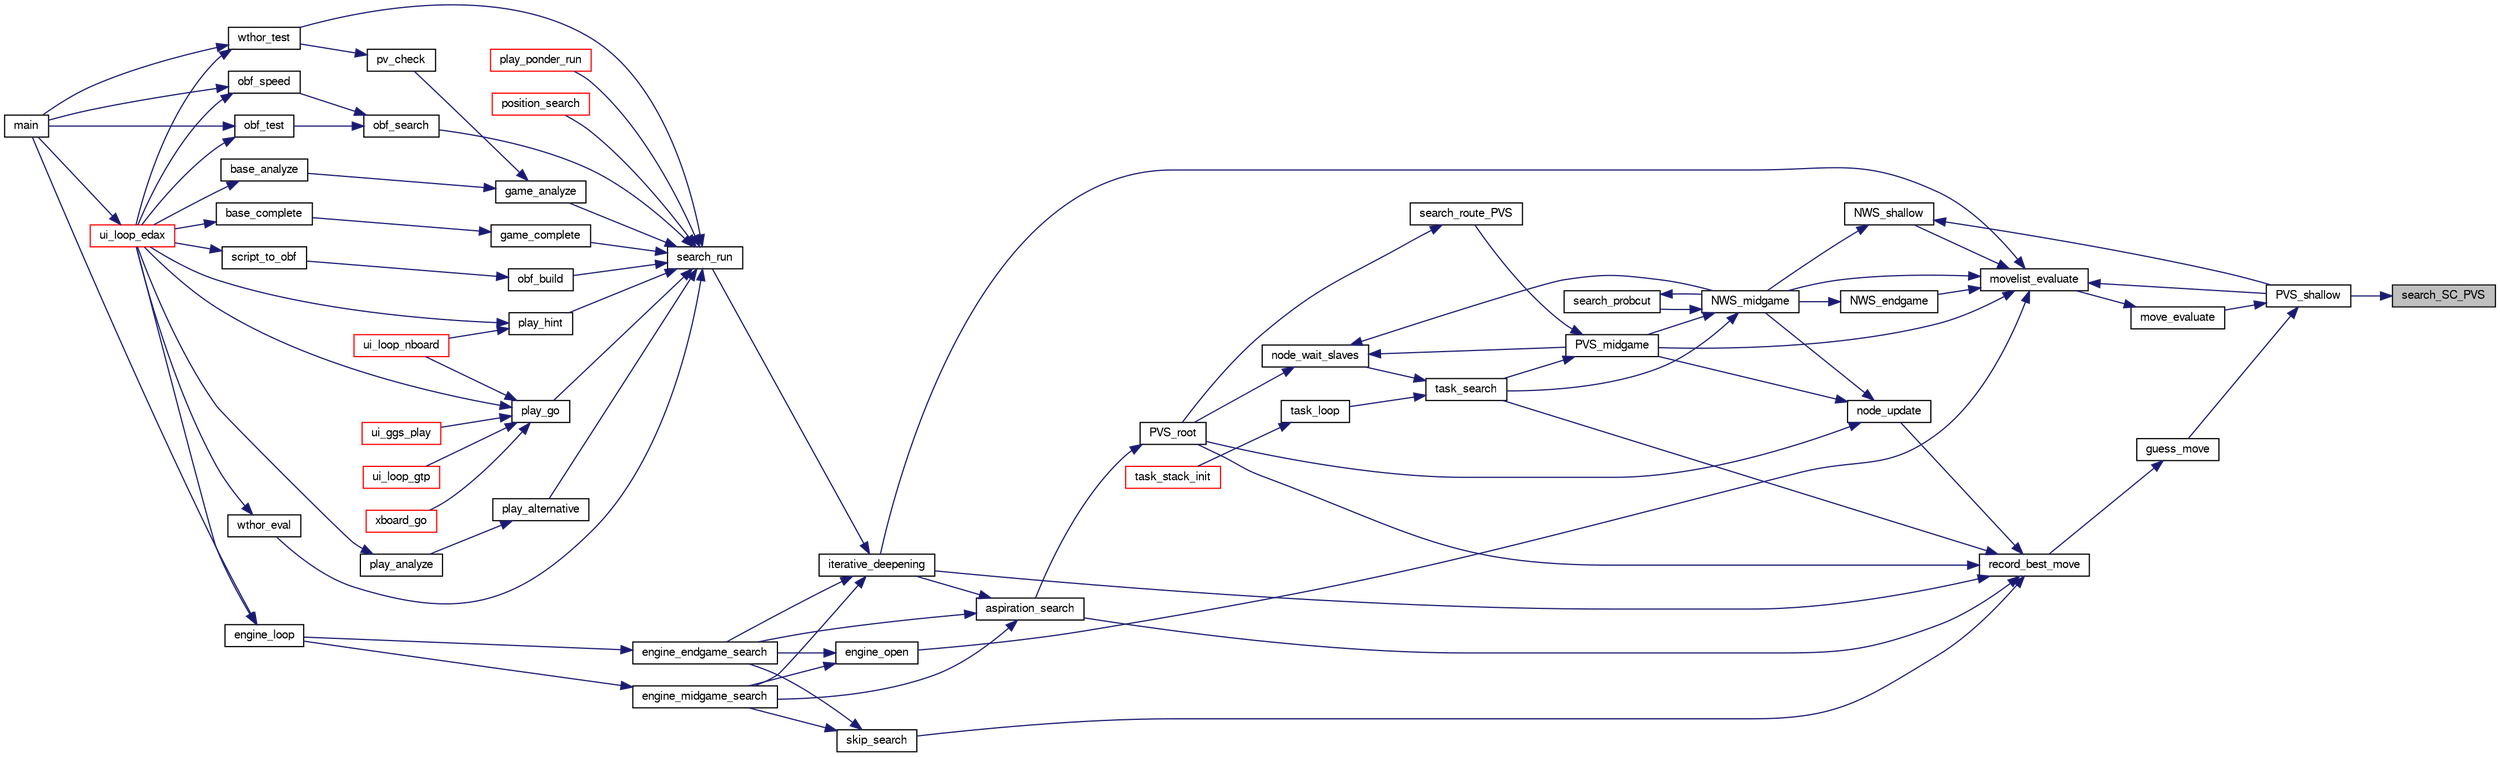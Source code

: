 digraph "search_SC_PVS"
{
 // LATEX_PDF_SIZE
  bgcolor="transparent";
  edge [fontname="FreeSans",fontsize="10",labelfontname="FreeSans",labelfontsize="10"];
  node [fontname="FreeSans",fontsize="10",shape=record];
  rankdir="RL";
  Node1 [label="search_SC_PVS",height=0.2,width=0.4,color="black", fillcolor="grey75", style="filled", fontcolor="black",tooltip="Stability Cutoff (SC)."];
  Node1 -> Node2 [dir="back",color="midnightblue",fontsize="10",style="solid",fontname="FreeSans"];
  Node2 [label="PVS_shallow",height=0.2,width=0.4,color="black",URL="$midgame_8c.html#a3d850972578e626b2a9d566152b681f5",tooltip="Evaluate a midgame position at shallow depth."];
  Node2 -> Node3 [dir="back",color="midnightblue",fontsize="10",style="solid",fontname="FreeSans"];
  Node3 [label="guess_move",height=0.2,width=0.4,color="black",URL="$root_8c.html#a6ac3c5f991e5a6a40a27d0a9e425aaca",tooltip="Guess a move."];
  Node3 -> Node4 [dir="back",color="midnightblue",fontsize="10",style="solid",fontname="FreeSans"];
  Node4 [label="record_best_move",height=0.2,width=0.4,color="black",URL="$root_8c.html#ae557ecf41efe8b033969349603c765e2",tooltip="Record best move."];
  Node4 -> Node5 [dir="back",color="midnightblue",fontsize="10",style="solid",fontname="FreeSans"];
  Node5 [label="aspiration_search",height=0.2,width=0.4,color="black",URL="$root_8c.html#ad7e7acc5e26be0248b45eff34678ee3b",tooltip="Aspiration window."];
  Node5 -> Node6 [dir="back",color="midnightblue",fontsize="10",style="solid",fontname="FreeSans"];
  Node6 [label="engine_endgame_search",height=0.2,width=0.4,color="black",URL="$cassio_8c.html#a59118e647ced4f05560b431b30ad73b9",tooltip="Endgame search."];
  Node6 -> Node7 [dir="back",color="midnightblue",fontsize="10",style="solid",fontname="FreeSans"];
  Node7 [label="engine_loop",height=0.2,width=0.4,color="black",URL="$cassio_8c.html#a3c5b977358cdb105de103ac2c2829f01",tooltip="Loop event."];
  Node7 -> Node8 [dir="back",color="midnightblue",fontsize="10",style="solid",fontname="FreeSans"];
  Node8 [label="main",height=0.2,width=0.4,color="black",URL="$main_8c.html#a3c04138a5bfe5d72780bb7e82a18e627",tooltip="edax main function."];
  Node7 -> Node9 [dir="back",color="midnightblue",fontsize="10",style="solid",fontname="FreeSans"];
  Node9 [label="ui_loop_edax",height=0.2,width=0.4,color="red",URL="$edax_8c.html#a2354b96c7688bae32bedb6203d672f50",tooltip="Loop event."];
  Node9 -> Node8 [dir="back",color="midnightblue",fontsize="10",style="solid",fontname="FreeSans"];
  Node5 -> Node11 [dir="back",color="midnightblue",fontsize="10",style="solid",fontname="FreeSans"];
  Node11 [label="engine_midgame_search",height=0.2,width=0.4,color="black",URL="$cassio_8c.html#a71ebe2bfb187238a48c94edd82cb3024",tooltip="Midgame search."];
  Node11 -> Node7 [dir="back",color="midnightblue",fontsize="10",style="solid",fontname="FreeSans"];
  Node5 -> Node12 [dir="back",color="midnightblue",fontsize="10",style="solid",fontname="FreeSans"];
  Node12 [label="iterative_deepening",height=0.2,width=0.4,color="black",URL="$root_8c.html#a0e77250a21e5f5d70917a5356c22f5f3",tooltip="Iterative deepening."];
  Node12 -> Node6 [dir="back",color="midnightblue",fontsize="10",style="solid",fontname="FreeSans"];
  Node12 -> Node11 [dir="back",color="midnightblue",fontsize="10",style="solid",fontname="FreeSans"];
  Node12 -> Node13 [dir="back",color="midnightblue",fontsize="10",style="solid",fontname="FreeSans"];
  Node13 [label="search_run",height=0.2,width=0.4,color="black",URL="$root_8c.html#ae8b727693fc7a90e504bd8abec158c84",tooltip="Search the bestmove of a given board."];
  Node13 -> Node14 [dir="back",color="midnightblue",fontsize="10",style="solid",fontname="FreeSans"];
  Node14 [label="game_analyze",height=0.2,width=0.4,color="black",URL="$game_8c.html#a17775ff0efa3d8592bed935dedb31a45",tooltip="Analyze an endgame."];
  Node14 -> Node15 [dir="back",color="midnightblue",fontsize="10",style="solid",fontname="FreeSans"];
  Node15 [label="base_analyze",height=0.2,width=0.4,color="black",URL="$base_8c.html#a130adf3915feeb8dd21edd8c715c220f",tooltip="Base analysis."];
  Node15 -> Node9 [dir="back",color="midnightblue",fontsize="10",style="solid",fontname="FreeSans"];
  Node14 -> Node16 [dir="back",color="midnightblue",fontsize="10",style="solid",fontname="FreeSans"];
  Node16 [label="pv_check",height=0.2,width=0.4,color="black",URL="$base_8c.html#ae5fd96b2c5fc0853715832158d172eb0",tooltip="Verify that a PV does not contain errors."];
  Node16 -> Node17 [dir="back",color="midnightblue",fontsize="10",style="solid",fontname="FreeSans"];
  Node17 [label="wthor_test",height=0.2,width=0.4,color="black",URL="$base_8c.html#acd4aaf9717e79148da6c763b1c022016",tooltip="Test Search with a wthor base."];
  Node17 -> Node8 [dir="back",color="midnightblue",fontsize="10",style="solid",fontname="FreeSans"];
  Node17 -> Node9 [dir="back",color="midnightblue",fontsize="10",style="solid",fontname="FreeSans"];
  Node13 -> Node18 [dir="back",color="midnightblue",fontsize="10",style="solid",fontname="FreeSans"];
  Node18 [label="game_complete",height=0.2,width=0.4,color="black",URL="$game_8c.html#a2478745958cb21430866a4ea503274df",tooltip="Terminate an unfinished game."];
  Node18 -> Node19 [dir="back",color="midnightblue",fontsize="10",style="solid",fontname="FreeSans"];
  Node19 [label="base_complete",height=0.2,width=0.4,color="black",URL="$base_8c.html#a2aaa6c7fc6111edcd85b623bcd217180",tooltip="Base analysis."];
  Node19 -> Node9 [dir="back",color="midnightblue",fontsize="10",style="solid",fontname="FreeSans"];
  Node13 -> Node20 [dir="back",color="midnightblue",fontsize="10",style="solid",fontname="FreeSans"];
  Node20 [label="obf_build",height=0.2,width=0.4,color="black",URL="$obftest_8c.html#a6ed0f135c4cf4021e18eb1a965a72bfa",tooltip="Build an OBF structure."];
  Node20 -> Node21 [dir="back",color="midnightblue",fontsize="10",style="solid",fontname="FreeSans"];
  Node21 [label="script_to_obf",height=0.2,width=0.4,color="black",URL="$obftest_8c.html#ad1bc6f7d32d2b1775f5e91f2d2e0f8b8",tooltip="Build an OBF file from a Script file."];
  Node21 -> Node9 [dir="back",color="midnightblue",fontsize="10",style="solid",fontname="FreeSans"];
  Node13 -> Node22 [dir="back",color="midnightblue",fontsize="10",style="solid",fontname="FreeSans"];
  Node22 [label="obf_search",height=0.2,width=0.4,color="black",URL="$obftest_8c.html#ab9783a5ca8dc9d2b69ed9ae61945bbfb",tooltip="Analyze an OBF structure."];
  Node22 -> Node23 [dir="back",color="midnightblue",fontsize="10",style="solid",fontname="FreeSans"];
  Node23 [label="obf_speed",height=0.2,width=0.4,color="black",URL="$obftest_8c.html#a07fd9cdb993c22a9de285e054331e4e4",tooltip="Test edax speed by running for at least 1 minutes on problems deeper and deeper."];
  Node23 -> Node8 [dir="back",color="midnightblue",fontsize="10",style="solid",fontname="FreeSans"];
  Node23 -> Node9 [dir="back",color="midnightblue",fontsize="10",style="solid",fontname="FreeSans"];
  Node22 -> Node24 [dir="back",color="midnightblue",fontsize="10",style="solid",fontname="FreeSans"];
  Node24 [label="obf_test",height=0.2,width=0.4,color="black",URL="$obftest_8c.html#af8974909ba686b74a0620bdcc7ef5f81",tooltip="Test an OBF file."];
  Node24 -> Node8 [dir="back",color="midnightblue",fontsize="10",style="solid",fontname="FreeSans"];
  Node24 -> Node9 [dir="back",color="midnightblue",fontsize="10",style="solid",fontname="FreeSans"];
  Node13 -> Node25 [dir="back",color="midnightblue",fontsize="10",style="solid",fontname="FreeSans"];
  Node25 [label="play_alternative",height=0.2,width=0.4,color="black",URL="$play_8c.html#ab220e1e3acf69015cd2e2b32abbdbaae",tooltip="Seek for the best alternative move."];
  Node25 -> Node26 [dir="back",color="midnightblue",fontsize="10",style="solid",fontname="FreeSans"];
  Node26 [label="play_analyze",height=0.2,width=0.4,color="black",URL="$play_8c.html#a32624a895b8cf4ec475a8de0ee5df3a1",tooltip="Analyze a played game."];
  Node26 -> Node9 [dir="back",color="midnightblue",fontsize="10",style="solid",fontname="FreeSans"];
  Node13 -> Node27 [dir="back",color="midnightblue",fontsize="10",style="solid",fontname="FreeSans"];
  Node27 [label="play_go",height=0.2,width=0.4,color="black",URL="$play_8c.html#aeba64a0b6660a04cff93da447da3f746",tooltip="Start thinking."];
  Node27 -> Node28 [dir="back",color="midnightblue",fontsize="10",style="solid",fontname="FreeSans"];
  Node28 [label="ui_ggs_play",height=0.2,width=0.4,color="red",URL="$ggs_8c.html#a55704d516945d0fc38a4aae02fca1bfe",tooltip="ui_ggs_play"];
  Node27 -> Node9 [dir="back",color="midnightblue",fontsize="10",style="solid",fontname="FreeSans"];
  Node27 -> Node32 [dir="back",color="midnightblue",fontsize="10",style="solid",fontname="FreeSans"];
  Node32 [label="ui_loop_gtp",height=0.2,width=0.4,color="red",URL="$gtp_8c.html#aa036470059be60da73acd63418093e1e",tooltip="Loop event."];
  Node27 -> Node33 [dir="back",color="midnightblue",fontsize="10",style="solid",fontname="FreeSans"];
  Node33 [label="ui_loop_nboard",height=0.2,width=0.4,color="red",URL="$nboard_8c.html#a13ec69450a157e8cbf526b11d1a27be6",tooltip="Loop event."];
  Node27 -> Node34 [dir="back",color="midnightblue",fontsize="10",style="solid",fontname="FreeSans"];
  Node34 [label="xboard_go",height=0.2,width=0.4,color="red",URL="$xboard_8c.html#ac3cbe43d38c75f78ef60f463f91bf3fe",tooltip=" "];
  Node13 -> Node37 [dir="back",color="midnightblue",fontsize="10",style="solid",fontname="FreeSans"];
  Node37 [label="play_hint",height=0.2,width=0.4,color="black",URL="$play_8c.html#a331a1824215c3c7be0241fe0e2d4da57",tooltip="Start thinking."];
  Node37 -> Node9 [dir="back",color="midnightblue",fontsize="10",style="solid",fontname="FreeSans"];
  Node37 -> Node33 [dir="back",color="midnightblue",fontsize="10",style="solid",fontname="FreeSans"];
  Node13 -> Node38 [dir="back",color="midnightblue",fontsize="10",style="solid",fontname="FreeSans"];
  Node38 [label="play_ponder_run",height=0.2,width=0.4,color="red",URL="$play_8c.html#a6a826d8e8634b46e269daeed05de785c",tooltip="do ponderation."];
  Node13 -> Node42 [dir="back",color="midnightblue",fontsize="10",style="solid",fontname="FreeSans"];
  Node42 [label="position_search",height=0.2,width=0.4,color="red",URL="$book_8c.html#ad3b2686173649c214c8349e5e3da0aca",tooltip="Evaluate a position."];
  Node13 -> Node67 [dir="back",color="midnightblue",fontsize="10",style="solid",fontname="FreeSans"];
  Node67 [label="wthor_eval",height=0.2,width=0.4,color="black",URL="$base_8c.html#a86b72b1d7f3ee47ec62cbb618546ec70",tooltip="Test Eval with a wthor base."];
  Node67 -> Node9 [dir="back",color="midnightblue",fontsize="10",style="solid",fontname="FreeSans"];
  Node13 -> Node17 [dir="back",color="midnightblue",fontsize="10",style="solid",fontname="FreeSans"];
  Node4 -> Node12 [dir="back",color="midnightblue",fontsize="10",style="solid",fontname="FreeSans"];
  Node4 -> Node68 [dir="back",color="midnightblue",fontsize="10",style="solid",fontname="FreeSans"];
  Node68 [label="node_update",height=0.2,width=0.4,color="black",URL="$ybwc_8c.html#aaa3720f7191596fadf637ee6fddc8666",tooltip="Update a node."];
  Node68 -> Node69 [dir="back",color="midnightblue",fontsize="10",style="solid",fontname="FreeSans"];
  Node69 [label="NWS_midgame",height=0.2,width=0.4,color="black",URL="$midgame_8c.html#a124e89d53abb00ee28a9f3135b5682dc",tooltip="Evaluate a midgame position with a Null Window Search algorithm."];
  Node69 -> Node70 [dir="back",color="midnightblue",fontsize="10",style="solid",fontname="FreeSans"];
  Node70 [label="PVS_midgame",height=0.2,width=0.4,color="black",URL="$midgame_8c.html#a356424012da8237d13afb64450c0fb33",tooltip="Evaluate a position with a deep Principal Variation Search algorithm."];
  Node70 -> Node71 [dir="back",color="midnightblue",fontsize="10",style="solid",fontname="FreeSans"];
  Node71 [label="search_route_PVS",height=0.2,width=0.4,color="black",URL="$root_8c.html#ab2e5830644a88819b823d90fd9878d4d",tooltip="Reroute the PVS between midgame,endgame or terminal PVS."];
  Node71 -> Node72 [dir="back",color="midnightblue",fontsize="10",style="solid",fontname="FreeSans"];
  Node72 [label="PVS_root",height=0.2,width=0.4,color="black",URL="$root_8c.html#a1367650ce57b9632f862da187074edb7",tooltip="Principal Variation Search algorithm at the root of the tree."];
  Node72 -> Node5 [dir="back",color="midnightblue",fontsize="10",style="solid",fontname="FreeSans"];
  Node70 -> Node73 [dir="back",color="midnightblue",fontsize="10",style="solid",fontname="FreeSans"];
  Node73 [label="task_search",height=0.2,width=0.4,color="black",URL="$ybwc_8c.html#aaa4fc1461e78cd5569318f9e19399e50",tooltip="A parallel search within a Task structure."];
  Node73 -> Node74 [dir="back",color="midnightblue",fontsize="10",style="solid",fontname="FreeSans"];
  Node74 [label="node_wait_slaves",height=0.2,width=0.4,color="black",URL="$ybwc_8c.html#a6cab65bf7dade2f8653a2e3276b89c78",tooltip="Wait for slaves termination."];
  Node74 -> Node69 [dir="back",color="midnightblue",fontsize="10",style="solid",fontname="FreeSans"];
  Node74 -> Node70 [dir="back",color="midnightblue",fontsize="10",style="solid",fontname="FreeSans"];
  Node74 -> Node72 [dir="back",color="midnightblue",fontsize="10",style="solid",fontname="FreeSans"];
  Node73 -> Node75 [dir="back",color="midnightblue",fontsize="10",style="solid",fontname="FreeSans"];
  Node75 [label="task_loop",height=0.2,width=0.4,color="black",URL="$ybwc_8c.html#a6b16943d9461c507b37a3228768e840d",tooltip="The main loop runned by a task."];
  Node75 -> Node76 [dir="back",color="midnightblue",fontsize="10",style="solid",fontname="FreeSans"];
  Node76 [label="task_stack_init",height=0.2,width=0.4,color="red",URL="$ybwc_8c.html#a9cb14f779a1d8a9e62b7f7acdbd0eebe",tooltip="Initialize the stack of tasks."];
  Node69 -> Node83 [dir="back",color="midnightblue",fontsize="10",style="solid",fontname="FreeSans"];
  Node83 [label="search_probcut",height=0.2,width=0.4,color="black",URL="$midgame_8c.html#a232fed82bb28cdcc18d59d1cfecab0f1",tooltip="Probcut."];
  Node83 -> Node69 [dir="back",color="midnightblue",fontsize="10",style="solid",fontname="FreeSans"];
  Node69 -> Node73 [dir="back",color="midnightblue",fontsize="10",style="solid",fontname="FreeSans"];
  Node68 -> Node70 [dir="back",color="midnightblue",fontsize="10",style="solid",fontname="FreeSans"];
  Node68 -> Node72 [dir="back",color="midnightblue",fontsize="10",style="solid",fontname="FreeSans"];
  Node4 -> Node72 [dir="back",color="midnightblue",fontsize="10",style="solid",fontname="FreeSans"];
  Node4 -> Node84 [dir="back",color="midnightblue",fontsize="10",style="solid",fontname="FreeSans"];
  Node84 [label="skip_search",height=0.2,width=0.4,color="black",URL="$cassio_8c.html#a9d4678777a6a7d2828934b2c8f0dc182",tooltip="Check if a search has already been done here."];
  Node84 -> Node6 [dir="back",color="midnightblue",fontsize="10",style="solid",fontname="FreeSans"];
  Node84 -> Node11 [dir="back",color="midnightblue",fontsize="10",style="solid",fontname="FreeSans"];
  Node4 -> Node73 [dir="back",color="midnightblue",fontsize="10",style="solid",fontname="FreeSans"];
  Node2 -> Node85 [dir="back",color="midnightblue",fontsize="10",style="solid",fontname="FreeSans"];
  Node85 [label="move_evaluate",height=0.2,width=0.4,color="black",URL="$move_8c.html#a57eefc66553dd853ba6a21d3d6abb3e0",tooltip="Evaluate a list of move."];
  Node85 -> Node86 [dir="back",color="midnightblue",fontsize="10",style="solid",fontname="FreeSans"];
  Node86 [label="movelist_evaluate",height=0.2,width=0.4,color="black",URL="$move_8c.html#a9b4b1c7be1b237198713f0355f60fe28",tooltip="Evaluate a list of move in order to sort it."];
  Node86 -> Node87 [dir="back",color="midnightblue",fontsize="10",style="solid",fontname="FreeSans"];
  Node87 [label="engine_open",height=0.2,width=0.4,color="black",URL="$cassio_8c.html#a9ff171085ccae4be6241cd583028adcf",tooltip="Open search engine."];
  Node87 -> Node6 [dir="back",color="midnightblue",fontsize="10",style="solid",fontname="FreeSans"];
  Node87 -> Node11 [dir="back",color="midnightblue",fontsize="10",style="solid",fontname="FreeSans"];
  Node86 -> Node12 [dir="back",color="midnightblue",fontsize="10",style="solid",fontname="FreeSans"];
  Node86 -> Node88 [dir="back",color="midnightblue",fontsize="10",style="solid",fontname="FreeSans"];
  Node88 [label="NWS_endgame",height=0.2,width=0.4,color="black",URL="$endgame_8c.html#a3a2fd5b24cddcf17f9b29921bbf9ec57",tooltip="Evaluate an endgame position with a Null Window Search algorithm."];
  Node88 -> Node69 [dir="back",color="midnightblue",fontsize="10",style="solid",fontname="FreeSans"];
  Node86 -> Node69 [dir="back",color="midnightblue",fontsize="10",style="solid",fontname="FreeSans"];
  Node86 -> Node89 [dir="back",color="midnightblue",fontsize="10",style="solid",fontname="FreeSans"];
  Node89 [label="NWS_shallow",height=0.2,width=0.4,color="black",URL="$midgame_8c.html#af1a84e98330ad790762f316451f36067",tooltip="Evaluate a midgame position with a Null Window Search algorithm."];
  Node89 -> Node69 [dir="back",color="midnightblue",fontsize="10",style="solid",fontname="FreeSans"];
  Node89 -> Node2 [dir="back",color="midnightblue",fontsize="10",style="solid",fontname="FreeSans"];
  Node86 -> Node70 [dir="back",color="midnightblue",fontsize="10",style="solid",fontname="FreeSans"];
  Node86 -> Node2 [dir="back",color="midnightblue",fontsize="10",style="solid",fontname="FreeSans"];
}
